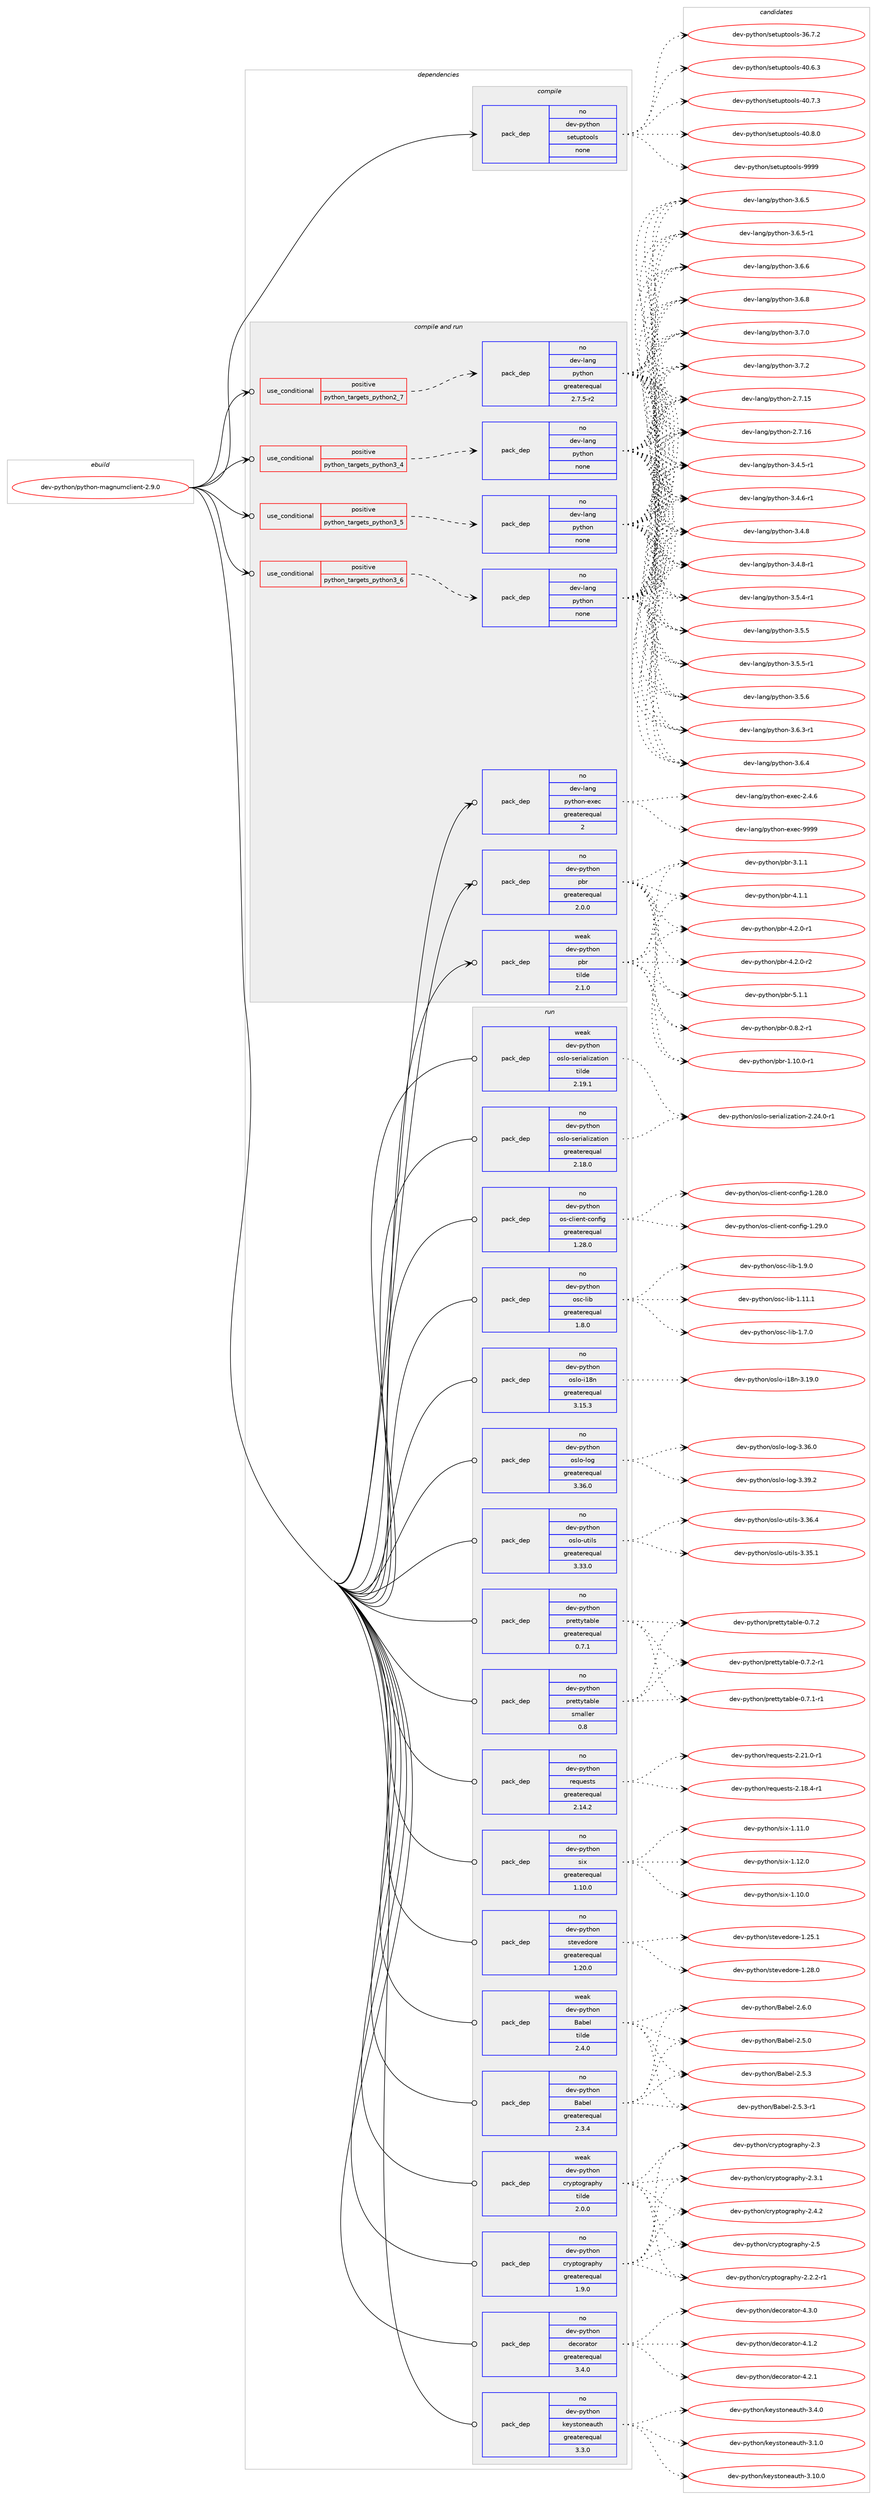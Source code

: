 digraph prolog {

# *************
# Graph options
# *************

newrank=true;
concentrate=true;
compound=true;
graph [rankdir=LR,fontname=Helvetica,fontsize=10,ranksep=1.5];#, ranksep=2.5, nodesep=0.2];
edge  [arrowhead=vee];
node  [fontname=Helvetica,fontsize=10];

# **********
# The ebuild
# **********

subgraph cluster_leftcol {
color=gray;
rank=same;
label=<<i>ebuild</i>>;
id [label="dev-python/python-magnumclient-2.9.0", color=red, width=4, href="../dev-python/python-magnumclient-2.9.0.svg"];
}

# ****************
# The dependencies
# ****************

subgraph cluster_midcol {
color=gray;
label=<<i>dependencies</i>>;
subgraph cluster_compile {
fillcolor="#eeeeee";
style=filled;
label=<<i>compile</i>>;
subgraph pack1029438 {
dependency1435613 [label=<<TABLE BORDER="0" CELLBORDER="1" CELLSPACING="0" CELLPADDING="4" WIDTH="220"><TR><TD ROWSPAN="6" CELLPADDING="30">pack_dep</TD></TR><TR><TD WIDTH="110">no</TD></TR><TR><TD>dev-python</TD></TR><TR><TD>setuptools</TD></TR><TR><TD>none</TD></TR><TR><TD></TD></TR></TABLE>>, shape=none, color=blue];
}
id:e -> dependency1435613:w [weight=20,style="solid",arrowhead="vee"];
}
subgraph cluster_compileandrun {
fillcolor="#eeeeee";
style=filled;
label=<<i>compile and run</i>>;
subgraph cond382821 {
dependency1435614 [label=<<TABLE BORDER="0" CELLBORDER="1" CELLSPACING="0" CELLPADDING="4"><TR><TD ROWSPAN="3" CELLPADDING="10">use_conditional</TD></TR><TR><TD>positive</TD></TR><TR><TD>python_targets_python2_7</TD></TR></TABLE>>, shape=none, color=red];
subgraph pack1029439 {
dependency1435615 [label=<<TABLE BORDER="0" CELLBORDER="1" CELLSPACING="0" CELLPADDING="4" WIDTH="220"><TR><TD ROWSPAN="6" CELLPADDING="30">pack_dep</TD></TR><TR><TD WIDTH="110">no</TD></TR><TR><TD>dev-lang</TD></TR><TR><TD>python</TD></TR><TR><TD>greaterequal</TD></TR><TR><TD>2.7.5-r2</TD></TR></TABLE>>, shape=none, color=blue];
}
dependency1435614:e -> dependency1435615:w [weight=20,style="dashed",arrowhead="vee"];
}
id:e -> dependency1435614:w [weight=20,style="solid",arrowhead="odotvee"];
subgraph cond382822 {
dependency1435616 [label=<<TABLE BORDER="0" CELLBORDER="1" CELLSPACING="0" CELLPADDING="4"><TR><TD ROWSPAN="3" CELLPADDING="10">use_conditional</TD></TR><TR><TD>positive</TD></TR><TR><TD>python_targets_python3_4</TD></TR></TABLE>>, shape=none, color=red];
subgraph pack1029440 {
dependency1435617 [label=<<TABLE BORDER="0" CELLBORDER="1" CELLSPACING="0" CELLPADDING="4" WIDTH="220"><TR><TD ROWSPAN="6" CELLPADDING="30">pack_dep</TD></TR><TR><TD WIDTH="110">no</TD></TR><TR><TD>dev-lang</TD></TR><TR><TD>python</TD></TR><TR><TD>none</TD></TR><TR><TD></TD></TR></TABLE>>, shape=none, color=blue];
}
dependency1435616:e -> dependency1435617:w [weight=20,style="dashed",arrowhead="vee"];
}
id:e -> dependency1435616:w [weight=20,style="solid",arrowhead="odotvee"];
subgraph cond382823 {
dependency1435618 [label=<<TABLE BORDER="0" CELLBORDER="1" CELLSPACING="0" CELLPADDING="4"><TR><TD ROWSPAN="3" CELLPADDING="10">use_conditional</TD></TR><TR><TD>positive</TD></TR><TR><TD>python_targets_python3_5</TD></TR></TABLE>>, shape=none, color=red];
subgraph pack1029441 {
dependency1435619 [label=<<TABLE BORDER="0" CELLBORDER="1" CELLSPACING="0" CELLPADDING="4" WIDTH="220"><TR><TD ROWSPAN="6" CELLPADDING="30">pack_dep</TD></TR><TR><TD WIDTH="110">no</TD></TR><TR><TD>dev-lang</TD></TR><TR><TD>python</TD></TR><TR><TD>none</TD></TR><TR><TD></TD></TR></TABLE>>, shape=none, color=blue];
}
dependency1435618:e -> dependency1435619:w [weight=20,style="dashed",arrowhead="vee"];
}
id:e -> dependency1435618:w [weight=20,style="solid",arrowhead="odotvee"];
subgraph cond382824 {
dependency1435620 [label=<<TABLE BORDER="0" CELLBORDER="1" CELLSPACING="0" CELLPADDING="4"><TR><TD ROWSPAN="3" CELLPADDING="10">use_conditional</TD></TR><TR><TD>positive</TD></TR><TR><TD>python_targets_python3_6</TD></TR></TABLE>>, shape=none, color=red];
subgraph pack1029442 {
dependency1435621 [label=<<TABLE BORDER="0" CELLBORDER="1" CELLSPACING="0" CELLPADDING="4" WIDTH="220"><TR><TD ROWSPAN="6" CELLPADDING="30">pack_dep</TD></TR><TR><TD WIDTH="110">no</TD></TR><TR><TD>dev-lang</TD></TR><TR><TD>python</TD></TR><TR><TD>none</TD></TR><TR><TD></TD></TR></TABLE>>, shape=none, color=blue];
}
dependency1435620:e -> dependency1435621:w [weight=20,style="dashed",arrowhead="vee"];
}
id:e -> dependency1435620:w [weight=20,style="solid",arrowhead="odotvee"];
subgraph pack1029443 {
dependency1435622 [label=<<TABLE BORDER="0" CELLBORDER="1" CELLSPACING="0" CELLPADDING="4" WIDTH="220"><TR><TD ROWSPAN="6" CELLPADDING="30">pack_dep</TD></TR><TR><TD WIDTH="110">no</TD></TR><TR><TD>dev-lang</TD></TR><TR><TD>python-exec</TD></TR><TR><TD>greaterequal</TD></TR><TR><TD>2</TD></TR></TABLE>>, shape=none, color=blue];
}
id:e -> dependency1435622:w [weight=20,style="solid",arrowhead="odotvee"];
subgraph pack1029444 {
dependency1435623 [label=<<TABLE BORDER="0" CELLBORDER="1" CELLSPACING="0" CELLPADDING="4" WIDTH="220"><TR><TD ROWSPAN="6" CELLPADDING="30">pack_dep</TD></TR><TR><TD WIDTH="110">no</TD></TR><TR><TD>dev-python</TD></TR><TR><TD>pbr</TD></TR><TR><TD>greaterequal</TD></TR><TR><TD>2.0.0</TD></TR></TABLE>>, shape=none, color=blue];
}
id:e -> dependency1435623:w [weight=20,style="solid",arrowhead="odotvee"];
subgraph pack1029445 {
dependency1435624 [label=<<TABLE BORDER="0" CELLBORDER="1" CELLSPACING="0" CELLPADDING="4" WIDTH="220"><TR><TD ROWSPAN="6" CELLPADDING="30">pack_dep</TD></TR><TR><TD WIDTH="110">weak</TD></TR><TR><TD>dev-python</TD></TR><TR><TD>pbr</TD></TR><TR><TD>tilde</TD></TR><TR><TD>2.1.0</TD></TR></TABLE>>, shape=none, color=blue];
}
id:e -> dependency1435624:w [weight=20,style="solid",arrowhead="odotvee"];
}
subgraph cluster_run {
fillcolor="#eeeeee";
style=filled;
label=<<i>run</i>>;
subgraph pack1029446 {
dependency1435625 [label=<<TABLE BORDER="0" CELLBORDER="1" CELLSPACING="0" CELLPADDING="4" WIDTH="220"><TR><TD ROWSPAN="6" CELLPADDING="30">pack_dep</TD></TR><TR><TD WIDTH="110">no</TD></TR><TR><TD>dev-python</TD></TR><TR><TD>Babel</TD></TR><TR><TD>greaterequal</TD></TR><TR><TD>2.3.4</TD></TR></TABLE>>, shape=none, color=blue];
}
id:e -> dependency1435625:w [weight=20,style="solid",arrowhead="odot"];
subgraph pack1029447 {
dependency1435626 [label=<<TABLE BORDER="0" CELLBORDER="1" CELLSPACING="0" CELLPADDING="4" WIDTH="220"><TR><TD ROWSPAN="6" CELLPADDING="30">pack_dep</TD></TR><TR><TD WIDTH="110">no</TD></TR><TR><TD>dev-python</TD></TR><TR><TD>cryptography</TD></TR><TR><TD>greaterequal</TD></TR><TR><TD>1.9.0</TD></TR></TABLE>>, shape=none, color=blue];
}
id:e -> dependency1435626:w [weight=20,style="solid",arrowhead="odot"];
subgraph pack1029448 {
dependency1435627 [label=<<TABLE BORDER="0" CELLBORDER="1" CELLSPACING="0" CELLPADDING="4" WIDTH="220"><TR><TD ROWSPAN="6" CELLPADDING="30">pack_dep</TD></TR><TR><TD WIDTH="110">no</TD></TR><TR><TD>dev-python</TD></TR><TR><TD>decorator</TD></TR><TR><TD>greaterequal</TD></TR><TR><TD>3.4.0</TD></TR></TABLE>>, shape=none, color=blue];
}
id:e -> dependency1435627:w [weight=20,style="solid",arrowhead="odot"];
subgraph pack1029449 {
dependency1435628 [label=<<TABLE BORDER="0" CELLBORDER="1" CELLSPACING="0" CELLPADDING="4" WIDTH="220"><TR><TD ROWSPAN="6" CELLPADDING="30">pack_dep</TD></TR><TR><TD WIDTH="110">no</TD></TR><TR><TD>dev-python</TD></TR><TR><TD>keystoneauth</TD></TR><TR><TD>greaterequal</TD></TR><TR><TD>3.3.0</TD></TR></TABLE>>, shape=none, color=blue];
}
id:e -> dependency1435628:w [weight=20,style="solid",arrowhead="odot"];
subgraph pack1029450 {
dependency1435629 [label=<<TABLE BORDER="0" CELLBORDER="1" CELLSPACING="0" CELLPADDING="4" WIDTH="220"><TR><TD ROWSPAN="6" CELLPADDING="30">pack_dep</TD></TR><TR><TD WIDTH="110">no</TD></TR><TR><TD>dev-python</TD></TR><TR><TD>os-client-config</TD></TR><TR><TD>greaterequal</TD></TR><TR><TD>1.28.0</TD></TR></TABLE>>, shape=none, color=blue];
}
id:e -> dependency1435629:w [weight=20,style="solid",arrowhead="odot"];
subgraph pack1029451 {
dependency1435630 [label=<<TABLE BORDER="0" CELLBORDER="1" CELLSPACING="0" CELLPADDING="4" WIDTH="220"><TR><TD ROWSPAN="6" CELLPADDING="30">pack_dep</TD></TR><TR><TD WIDTH="110">no</TD></TR><TR><TD>dev-python</TD></TR><TR><TD>osc-lib</TD></TR><TR><TD>greaterequal</TD></TR><TR><TD>1.8.0</TD></TR></TABLE>>, shape=none, color=blue];
}
id:e -> dependency1435630:w [weight=20,style="solid",arrowhead="odot"];
subgraph pack1029452 {
dependency1435631 [label=<<TABLE BORDER="0" CELLBORDER="1" CELLSPACING="0" CELLPADDING="4" WIDTH="220"><TR><TD ROWSPAN="6" CELLPADDING="30">pack_dep</TD></TR><TR><TD WIDTH="110">no</TD></TR><TR><TD>dev-python</TD></TR><TR><TD>oslo-i18n</TD></TR><TR><TD>greaterequal</TD></TR><TR><TD>3.15.3</TD></TR></TABLE>>, shape=none, color=blue];
}
id:e -> dependency1435631:w [weight=20,style="solid",arrowhead="odot"];
subgraph pack1029453 {
dependency1435632 [label=<<TABLE BORDER="0" CELLBORDER="1" CELLSPACING="0" CELLPADDING="4" WIDTH="220"><TR><TD ROWSPAN="6" CELLPADDING="30">pack_dep</TD></TR><TR><TD WIDTH="110">no</TD></TR><TR><TD>dev-python</TD></TR><TR><TD>oslo-log</TD></TR><TR><TD>greaterequal</TD></TR><TR><TD>3.36.0</TD></TR></TABLE>>, shape=none, color=blue];
}
id:e -> dependency1435632:w [weight=20,style="solid",arrowhead="odot"];
subgraph pack1029454 {
dependency1435633 [label=<<TABLE BORDER="0" CELLBORDER="1" CELLSPACING="0" CELLPADDING="4" WIDTH="220"><TR><TD ROWSPAN="6" CELLPADDING="30">pack_dep</TD></TR><TR><TD WIDTH="110">no</TD></TR><TR><TD>dev-python</TD></TR><TR><TD>oslo-serialization</TD></TR><TR><TD>greaterequal</TD></TR><TR><TD>2.18.0</TD></TR></TABLE>>, shape=none, color=blue];
}
id:e -> dependency1435633:w [weight=20,style="solid",arrowhead="odot"];
subgraph pack1029455 {
dependency1435634 [label=<<TABLE BORDER="0" CELLBORDER="1" CELLSPACING="0" CELLPADDING="4" WIDTH="220"><TR><TD ROWSPAN="6" CELLPADDING="30">pack_dep</TD></TR><TR><TD WIDTH="110">no</TD></TR><TR><TD>dev-python</TD></TR><TR><TD>oslo-utils</TD></TR><TR><TD>greaterequal</TD></TR><TR><TD>3.33.0</TD></TR></TABLE>>, shape=none, color=blue];
}
id:e -> dependency1435634:w [weight=20,style="solid",arrowhead="odot"];
subgraph pack1029456 {
dependency1435635 [label=<<TABLE BORDER="0" CELLBORDER="1" CELLSPACING="0" CELLPADDING="4" WIDTH="220"><TR><TD ROWSPAN="6" CELLPADDING="30">pack_dep</TD></TR><TR><TD WIDTH="110">no</TD></TR><TR><TD>dev-python</TD></TR><TR><TD>prettytable</TD></TR><TR><TD>greaterequal</TD></TR><TR><TD>0.7.1</TD></TR></TABLE>>, shape=none, color=blue];
}
id:e -> dependency1435635:w [weight=20,style="solid",arrowhead="odot"];
subgraph pack1029457 {
dependency1435636 [label=<<TABLE BORDER="0" CELLBORDER="1" CELLSPACING="0" CELLPADDING="4" WIDTH="220"><TR><TD ROWSPAN="6" CELLPADDING="30">pack_dep</TD></TR><TR><TD WIDTH="110">no</TD></TR><TR><TD>dev-python</TD></TR><TR><TD>prettytable</TD></TR><TR><TD>smaller</TD></TR><TR><TD>0.8</TD></TR></TABLE>>, shape=none, color=blue];
}
id:e -> dependency1435636:w [weight=20,style="solid",arrowhead="odot"];
subgraph pack1029458 {
dependency1435637 [label=<<TABLE BORDER="0" CELLBORDER="1" CELLSPACING="0" CELLPADDING="4" WIDTH="220"><TR><TD ROWSPAN="6" CELLPADDING="30">pack_dep</TD></TR><TR><TD WIDTH="110">no</TD></TR><TR><TD>dev-python</TD></TR><TR><TD>requests</TD></TR><TR><TD>greaterequal</TD></TR><TR><TD>2.14.2</TD></TR></TABLE>>, shape=none, color=blue];
}
id:e -> dependency1435637:w [weight=20,style="solid",arrowhead="odot"];
subgraph pack1029459 {
dependency1435638 [label=<<TABLE BORDER="0" CELLBORDER="1" CELLSPACING="0" CELLPADDING="4" WIDTH="220"><TR><TD ROWSPAN="6" CELLPADDING="30">pack_dep</TD></TR><TR><TD WIDTH="110">no</TD></TR><TR><TD>dev-python</TD></TR><TR><TD>six</TD></TR><TR><TD>greaterequal</TD></TR><TR><TD>1.10.0</TD></TR></TABLE>>, shape=none, color=blue];
}
id:e -> dependency1435638:w [weight=20,style="solid",arrowhead="odot"];
subgraph pack1029460 {
dependency1435639 [label=<<TABLE BORDER="0" CELLBORDER="1" CELLSPACING="0" CELLPADDING="4" WIDTH="220"><TR><TD ROWSPAN="6" CELLPADDING="30">pack_dep</TD></TR><TR><TD WIDTH="110">no</TD></TR><TR><TD>dev-python</TD></TR><TR><TD>stevedore</TD></TR><TR><TD>greaterequal</TD></TR><TR><TD>1.20.0</TD></TR></TABLE>>, shape=none, color=blue];
}
id:e -> dependency1435639:w [weight=20,style="solid",arrowhead="odot"];
subgraph pack1029461 {
dependency1435640 [label=<<TABLE BORDER="0" CELLBORDER="1" CELLSPACING="0" CELLPADDING="4" WIDTH="220"><TR><TD ROWSPAN="6" CELLPADDING="30">pack_dep</TD></TR><TR><TD WIDTH="110">weak</TD></TR><TR><TD>dev-python</TD></TR><TR><TD>Babel</TD></TR><TR><TD>tilde</TD></TR><TR><TD>2.4.0</TD></TR></TABLE>>, shape=none, color=blue];
}
id:e -> dependency1435640:w [weight=20,style="solid",arrowhead="odot"];
subgraph pack1029462 {
dependency1435641 [label=<<TABLE BORDER="0" CELLBORDER="1" CELLSPACING="0" CELLPADDING="4" WIDTH="220"><TR><TD ROWSPAN="6" CELLPADDING="30">pack_dep</TD></TR><TR><TD WIDTH="110">weak</TD></TR><TR><TD>dev-python</TD></TR><TR><TD>cryptography</TD></TR><TR><TD>tilde</TD></TR><TR><TD>2.0.0</TD></TR></TABLE>>, shape=none, color=blue];
}
id:e -> dependency1435641:w [weight=20,style="solid",arrowhead="odot"];
subgraph pack1029463 {
dependency1435642 [label=<<TABLE BORDER="0" CELLBORDER="1" CELLSPACING="0" CELLPADDING="4" WIDTH="220"><TR><TD ROWSPAN="6" CELLPADDING="30">pack_dep</TD></TR><TR><TD WIDTH="110">weak</TD></TR><TR><TD>dev-python</TD></TR><TR><TD>oslo-serialization</TD></TR><TR><TD>tilde</TD></TR><TR><TD>2.19.1</TD></TR></TABLE>>, shape=none, color=blue];
}
id:e -> dependency1435642:w [weight=20,style="solid",arrowhead="odot"];
}
}

# **************
# The candidates
# **************

subgraph cluster_choices {
rank=same;
color=gray;
label=<<i>candidates</i>>;

subgraph choice1029438 {
color=black;
nodesep=1;
choice100101118451121211161041111104711510111611711211611111110811545515446554650 [label="dev-python/setuptools-36.7.2", color=red, width=4,href="../dev-python/setuptools-36.7.2.svg"];
choice100101118451121211161041111104711510111611711211611111110811545524846544651 [label="dev-python/setuptools-40.6.3", color=red, width=4,href="../dev-python/setuptools-40.6.3.svg"];
choice100101118451121211161041111104711510111611711211611111110811545524846554651 [label="dev-python/setuptools-40.7.3", color=red, width=4,href="../dev-python/setuptools-40.7.3.svg"];
choice100101118451121211161041111104711510111611711211611111110811545524846564648 [label="dev-python/setuptools-40.8.0", color=red, width=4,href="../dev-python/setuptools-40.8.0.svg"];
choice10010111845112121116104111110471151011161171121161111111081154557575757 [label="dev-python/setuptools-9999", color=red, width=4,href="../dev-python/setuptools-9999.svg"];
dependency1435613:e -> choice100101118451121211161041111104711510111611711211611111110811545515446554650:w [style=dotted,weight="100"];
dependency1435613:e -> choice100101118451121211161041111104711510111611711211611111110811545524846544651:w [style=dotted,weight="100"];
dependency1435613:e -> choice100101118451121211161041111104711510111611711211611111110811545524846554651:w [style=dotted,weight="100"];
dependency1435613:e -> choice100101118451121211161041111104711510111611711211611111110811545524846564648:w [style=dotted,weight="100"];
dependency1435613:e -> choice10010111845112121116104111110471151011161171121161111111081154557575757:w [style=dotted,weight="100"];
}
subgraph choice1029439 {
color=black;
nodesep=1;
choice10010111845108971101034711212111610411111045504655464953 [label="dev-lang/python-2.7.15", color=red, width=4,href="../dev-lang/python-2.7.15.svg"];
choice10010111845108971101034711212111610411111045504655464954 [label="dev-lang/python-2.7.16", color=red, width=4,href="../dev-lang/python-2.7.16.svg"];
choice1001011184510897110103471121211161041111104551465246534511449 [label="dev-lang/python-3.4.5-r1", color=red, width=4,href="../dev-lang/python-3.4.5-r1.svg"];
choice1001011184510897110103471121211161041111104551465246544511449 [label="dev-lang/python-3.4.6-r1", color=red, width=4,href="../dev-lang/python-3.4.6-r1.svg"];
choice100101118451089711010347112121116104111110455146524656 [label="dev-lang/python-3.4.8", color=red, width=4,href="../dev-lang/python-3.4.8.svg"];
choice1001011184510897110103471121211161041111104551465246564511449 [label="dev-lang/python-3.4.8-r1", color=red, width=4,href="../dev-lang/python-3.4.8-r1.svg"];
choice1001011184510897110103471121211161041111104551465346524511449 [label="dev-lang/python-3.5.4-r1", color=red, width=4,href="../dev-lang/python-3.5.4-r1.svg"];
choice100101118451089711010347112121116104111110455146534653 [label="dev-lang/python-3.5.5", color=red, width=4,href="../dev-lang/python-3.5.5.svg"];
choice1001011184510897110103471121211161041111104551465346534511449 [label="dev-lang/python-3.5.5-r1", color=red, width=4,href="../dev-lang/python-3.5.5-r1.svg"];
choice100101118451089711010347112121116104111110455146534654 [label="dev-lang/python-3.5.6", color=red, width=4,href="../dev-lang/python-3.5.6.svg"];
choice1001011184510897110103471121211161041111104551465446514511449 [label="dev-lang/python-3.6.3-r1", color=red, width=4,href="../dev-lang/python-3.6.3-r1.svg"];
choice100101118451089711010347112121116104111110455146544652 [label="dev-lang/python-3.6.4", color=red, width=4,href="../dev-lang/python-3.6.4.svg"];
choice100101118451089711010347112121116104111110455146544653 [label="dev-lang/python-3.6.5", color=red, width=4,href="../dev-lang/python-3.6.5.svg"];
choice1001011184510897110103471121211161041111104551465446534511449 [label="dev-lang/python-3.6.5-r1", color=red, width=4,href="../dev-lang/python-3.6.5-r1.svg"];
choice100101118451089711010347112121116104111110455146544654 [label="dev-lang/python-3.6.6", color=red, width=4,href="../dev-lang/python-3.6.6.svg"];
choice100101118451089711010347112121116104111110455146544656 [label="dev-lang/python-3.6.8", color=red, width=4,href="../dev-lang/python-3.6.8.svg"];
choice100101118451089711010347112121116104111110455146554648 [label="dev-lang/python-3.7.0", color=red, width=4,href="../dev-lang/python-3.7.0.svg"];
choice100101118451089711010347112121116104111110455146554650 [label="dev-lang/python-3.7.2", color=red, width=4,href="../dev-lang/python-3.7.2.svg"];
dependency1435615:e -> choice10010111845108971101034711212111610411111045504655464953:w [style=dotted,weight="100"];
dependency1435615:e -> choice10010111845108971101034711212111610411111045504655464954:w [style=dotted,weight="100"];
dependency1435615:e -> choice1001011184510897110103471121211161041111104551465246534511449:w [style=dotted,weight="100"];
dependency1435615:e -> choice1001011184510897110103471121211161041111104551465246544511449:w [style=dotted,weight="100"];
dependency1435615:e -> choice100101118451089711010347112121116104111110455146524656:w [style=dotted,weight="100"];
dependency1435615:e -> choice1001011184510897110103471121211161041111104551465246564511449:w [style=dotted,weight="100"];
dependency1435615:e -> choice1001011184510897110103471121211161041111104551465346524511449:w [style=dotted,weight="100"];
dependency1435615:e -> choice100101118451089711010347112121116104111110455146534653:w [style=dotted,weight="100"];
dependency1435615:e -> choice1001011184510897110103471121211161041111104551465346534511449:w [style=dotted,weight="100"];
dependency1435615:e -> choice100101118451089711010347112121116104111110455146534654:w [style=dotted,weight="100"];
dependency1435615:e -> choice1001011184510897110103471121211161041111104551465446514511449:w [style=dotted,weight="100"];
dependency1435615:e -> choice100101118451089711010347112121116104111110455146544652:w [style=dotted,weight="100"];
dependency1435615:e -> choice100101118451089711010347112121116104111110455146544653:w [style=dotted,weight="100"];
dependency1435615:e -> choice1001011184510897110103471121211161041111104551465446534511449:w [style=dotted,weight="100"];
dependency1435615:e -> choice100101118451089711010347112121116104111110455146544654:w [style=dotted,weight="100"];
dependency1435615:e -> choice100101118451089711010347112121116104111110455146544656:w [style=dotted,weight="100"];
dependency1435615:e -> choice100101118451089711010347112121116104111110455146554648:w [style=dotted,weight="100"];
dependency1435615:e -> choice100101118451089711010347112121116104111110455146554650:w [style=dotted,weight="100"];
}
subgraph choice1029440 {
color=black;
nodesep=1;
choice10010111845108971101034711212111610411111045504655464953 [label="dev-lang/python-2.7.15", color=red, width=4,href="../dev-lang/python-2.7.15.svg"];
choice10010111845108971101034711212111610411111045504655464954 [label="dev-lang/python-2.7.16", color=red, width=4,href="../dev-lang/python-2.7.16.svg"];
choice1001011184510897110103471121211161041111104551465246534511449 [label="dev-lang/python-3.4.5-r1", color=red, width=4,href="../dev-lang/python-3.4.5-r1.svg"];
choice1001011184510897110103471121211161041111104551465246544511449 [label="dev-lang/python-3.4.6-r1", color=red, width=4,href="../dev-lang/python-3.4.6-r1.svg"];
choice100101118451089711010347112121116104111110455146524656 [label="dev-lang/python-3.4.8", color=red, width=4,href="../dev-lang/python-3.4.8.svg"];
choice1001011184510897110103471121211161041111104551465246564511449 [label="dev-lang/python-3.4.8-r1", color=red, width=4,href="../dev-lang/python-3.4.8-r1.svg"];
choice1001011184510897110103471121211161041111104551465346524511449 [label="dev-lang/python-3.5.4-r1", color=red, width=4,href="../dev-lang/python-3.5.4-r1.svg"];
choice100101118451089711010347112121116104111110455146534653 [label="dev-lang/python-3.5.5", color=red, width=4,href="../dev-lang/python-3.5.5.svg"];
choice1001011184510897110103471121211161041111104551465346534511449 [label="dev-lang/python-3.5.5-r1", color=red, width=4,href="../dev-lang/python-3.5.5-r1.svg"];
choice100101118451089711010347112121116104111110455146534654 [label="dev-lang/python-3.5.6", color=red, width=4,href="../dev-lang/python-3.5.6.svg"];
choice1001011184510897110103471121211161041111104551465446514511449 [label="dev-lang/python-3.6.3-r1", color=red, width=4,href="../dev-lang/python-3.6.3-r1.svg"];
choice100101118451089711010347112121116104111110455146544652 [label="dev-lang/python-3.6.4", color=red, width=4,href="../dev-lang/python-3.6.4.svg"];
choice100101118451089711010347112121116104111110455146544653 [label="dev-lang/python-3.6.5", color=red, width=4,href="../dev-lang/python-3.6.5.svg"];
choice1001011184510897110103471121211161041111104551465446534511449 [label="dev-lang/python-3.6.5-r1", color=red, width=4,href="../dev-lang/python-3.6.5-r1.svg"];
choice100101118451089711010347112121116104111110455146544654 [label="dev-lang/python-3.6.6", color=red, width=4,href="../dev-lang/python-3.6.6.svg"];
choice100101118451089711010347112121116104111110455146544656 [label="dev-lang/python-3.6.8", color=red, width=4,href="../dev-lang/python-3.6.8.svg"];
choice100101118451089711010347112121116104111110455146554648 [label="dev-lang/python-3.7.0", color=red, width=4,href="../dev-lang/python-3.7.0.svg"];
choice100101118451089711010347112121116104111110455146554650 [label="dev-lang/python-3.7.2", color=red, width=4,href="../dev-lang/python-3.7.2.svg"];
dependency1435617:e -> choice10010111845108971101034711212111610411111045504655464953:w [style=dotted,weight="100"];
dependency1435617:e -> choice10010111845108971101034711212111610411111045504655464954:w [style=dotted,weight="100"];
dependency1435617:e -> choice1001011184510897110103471121211161041111104551465246534511449:w [style=dotted,weight="100"];
dependency1435617:e -> choice1001011184510897110103471121211161041111104551465246544511449:w [style=dotted,weight="100"];
dependency1435617:e -> choice100101118451089711010347112121116104111110455146524656:w [style=dotted,weight="100"];
dependency1435617:e -> choice1001011184510897110103471121211161041111104551465246564511449:w [style=dotted,weight="100"];
dependency1435617:e -> choice1001011184510897110103471121211161041111104551465346524511449:w [style=dotted,weight="100"];
dependency1435617:e -> choice100101118451089711010347112121116104111110455146534653:w [style=dotted,weight="100"];
dependency1435617:e -> choice1001011184510897110103471121211161041111104551465346534511449:w [style=dotted,weight="100"];
dependency1435617:e -> choice100101118451089711010347112121116104111110455146534654:w [style=dotted,weight="100"];
dependency1435617:e -> choice1001011184510897110103471121211161041111104551465446514511449:w [style=dotted,weight="100"];
dependency1435617:e -> choice100101118451089711010347112121116104111110455146544652:w [style=dotted,weight="100"];
dependency1435617:e -> choice100101118451089711010347112121116104111110455146544653:w [style=dotted,weight="100"];
dependency1435617:e -> choice1001011184510897110103471121211161041111104551465446534511449:w [style=dotted,weight="100"];
dependency1435617:e -> choice100101118451089711010347112121116104111110455146544654:w [style=dotted,weight="100"];
dependency1435617:e -> choice100101118451089711010347112121116104111110455146544656:w [style=dotted,weight="100"];
dependency1435617:e -> choice100101118451089711010347112121116104111110455146554648:w [style=dotted,weight="100"];
dependency1435617:e -> choice100101118451089711010347112121116104111110455146554650:w [style=dotted,weight="100"];
}
subgraph choice1029441 {
color=black;
nodesep=1;
choice10010111845108971101034711212111610411111045504655464953 [label="dev-lang/python-2.7.15", color=red, width=4,href="../dev-lang/python-2.7.15.svg"];
choice10010111845108971101034711212111610411111045504655464954 [label="dev-lang/python-2.7.16", color=red, width=4,href="../dev-lang/python-2.7.16.svg"];
choice1001011184510897110103471121211161041111104551465246534511449 [label="dev-lang/python-3.4.5-r1", color=red, width=4,href="../dev-lang/python-3.4.5-r1.svg"];
choice1001011184510897110103471121211161041111104551465246544511449 [label="dev-lang/python-3.4.6-r1", color=red, width=4,href="../dev-lang/python-3.4.6-r1.svg"];
choice100101118451089711010347112121116104111110455146524656 [label="dev-lang/python-3.4.8", color=red, width=4,href="../dev-lang/python-3.4.8.svg"];
choice1001011184510897110103471121211161041111104551465246564511449 [label="dev-lang/python-3.4.8-r1", color=red, width=4,href="../dev-lang/python-3.4.8-r1.svg"];
choice1001011184510897110103471121211161041111104551465346524511449 [label="dev-lang/python-3.5.4-r1", color=red, width=4,href="../dev-lang/python-3.5.4-r1.svg"];
choice100101118451089711010347112121116104111110455146534653 [label="dev-lang/python-3.5.5", color=red, width=4,href="../dev-lang/python-3.5.5.svg"];
choice1001011184510897110103471121211161041111104551465346534511449 [label="dev-lang/python-3.5.5-r1", color=red, width=4,href="../dev-lang/python-3.5.5-r1.svg"];
choice100101118451089711010347112121116104111110455146534654 [label="dev-lang/python-3.5.6", color=red, width=4,href="../dev-lang/python-3.5.6.svg"];
choice1001011184510897110103471121211161041111104551465446514511449 [label="dev-lang/python-3.6.3-r1", color=red, width=4,href="../dev-lang/python-3.6.3-r1.svg"];
choice100101118451089711010347112121116104111110455146544652 [label="dev-lang/python-3.6.4", color=red, width=4,href="../dev-lang/python-3.6.4.svg"];
choice100101118451089711010347112121116104111110455146544653 [label="dev-lang/python-3.6.5", color=red, width=4,href="../dev-lang/python-3.6.5.svg"];
choice1001011184510897110103471121211161041111104551465446534511449 [label="dev-lang/python-3.6.5-r1", color=red, width=4,href="../dev-lang/python-3.6.5-r1.svg"];
choice100101118451089711010347112121116104111110455146544654 [label="dev-lang/python-3.6.6", color=red, width=4,href="../dev-lang/python-3.6.6.svg"];
choice100101118451089711010347112121116104111110455146544656 [label="dev-lang/python-3.6.8", color=red, width=4,href="../dev-lang/python-3.6.8.svg"];
choice100101118451089711010347112121116104111110455146554648 [label="dev-lang/python-3.7.0", color=red, width=4,href="../dev-lang/python-3.7.0.svg"];
choice100101118451089711010347112121116104111110455146554650 [label="dev-lang/python-3.7.2", color=red, width=4,href="../dev-lang/python-3.7.2.svg"];
dependency1435619:e -> choice10010111845108971101034711212111610411111045504655464953:w [style=dotted,weight="100"];
dependency1435619:e -> choice10010111845108971101034711212111610411111045504655464954:w [style=dotted,weight="100"];
dependency1435619:e -> choice1001011184510897110103471121211161041111104551465246534511449:w [style=dotted,weight="100"];
dependency1435619:e -> choice1001011184510897110103471121211161041111104551465246544511449:w [style=dotted,weight="100"];
dependency1435619:e -> choice100101118451089711010347112121116104111110455146524656:w [style=dotted,weight="100"];
dependency1435619:e -> choice1001011184510897110103471121211161041111104551465246564511449:w [style=dotted,weight="100"];
dependency1435619:e -> choice1001011184510897110103471121211161041111104551465346524511449:w [style=dotted,weight="100"];
dependency1435619:e -> choice100101118451089711010347112121116104111110455146534653:w [style=dotted,weight="100"];
dependency1435619:e -> choice1001011184510897110103471121211161041111104551465346534511449:w [style=dotted,weight="100"];
dependency1435619:e -> choice100101118451089711010347112121116104111110455146534654:w [style=dotted,weight="100"];
dependency1435619:e -> choice1001011184510897110103471121211161041111104551465446514511449:w [style=dotted,weight="100"];
dependency1435619:e -> choice100101118451089711010347112121116104111110455146544652:w [style=dotted,weight="100"];
dependency1435619:e -> choice100101118451089711010347112121116104111110455146544653:w [style=dotted,weight="100"];
dependency1435619:e -> choice1001011184510897110103471121211161041111104551465446534511449:w [style=dotted,weight="100"];
dependency1435619:e -> choice100101118451089711010347112121116104111110455146544654:w [style=dotted,weight="100"];
dependency1435619:e -> choice100101118451089711010347112121116104111110455146544656:w [style=dotted,weight="100"];
dependency1435619:e -> choice100101118451089711010347112121116104111110455146554648:w [style=dotted,weight="100"];
dependency1435619:e -> choice100101118451089711010347112121116104111110455146554650:w [style=dotted,weight="100"];
}
subgraph choice1029442 {
color=black;
nodesep=1;
choice10010111845108971101034711212111610411111045504655464953 [label="dev-lang/python-2.7.15", color=red, width=4,href="../dev-lang/python-2.7.15.svg"];
choice10010111845108971101034711212111610411111045504655464954 [label="dev-lang/python-2.7.16", color=red, width=4,href="../dev-lang/python-2.7.16.svg"];
choice1001011184510897110103471121211161041111104551465246534511449 [label="dev-lang/python-3.4.5-r1", color=red, width=4,href="../dev-lang/python-3.4.5-r1.svg"];
choice1001011184510897110103471121211161041111104551465246544511449 [label="dev-lang/python-3.4.6-r1", color=red, width=4,href="../dev-lang/python-3.4.6-r1.svg"];
choice100101118451089711010347112121116104111110455146524656 [label="dev-lang/python-3.4.8", color=red, width=4,href="../dev-lang/python-3.4.8.svg"];
choice1001011184510897110103471121211161041111104551465246564511449 [label="dev-lang/python-3.4.8-r1", color=red, width=4,href="../dev-lang/python-3.4.8-r1.svg"];
choice1001011184510897110103471121211161041111104551465346524511449 [label="dev-lang/python-3.5.4-r1", color=red, width=4,href="../dev-lang/python-3.5.4-r1.svg"];
choice100101118451089711010347112121116104111110455146534653 [label="dev-lang/python-3.5.5", color=red, width=4,href="../dev-lang/python-3.5.5.svg"];
choice1001011184510897110103471121211161041111104551465346534511449 [label="dev-lang/python-3.5.5-r1", color=red, width=4,href="../dev-lang/python-3.5.5-r1.svg"];
choice100101118451089711010347112121116104111110455146534654 [label="dev-lang/python-3.5.6", color=red, width=4,href="../dev-lang/python-3.5.6.svg"];
choice1001011184510897110103471121211161041111104551465446514511449 [label="dev-lang/python-3.6.3-r1", color=red, width=4,href="../dev-lang/python-3.6.3-r1.svg"];
choice100101118451089711010347112121116104111110455146544652 [label="dev-lang/python-3.6.4", color=red, width=4,href="../dev-lang/python-3.6.4.svg"];
choice100101118451089711010347112121116104111110455146544653 [label="dev-lang/python-3.6.5", color=red, width=4,href="../dev-lang/python-3.6.5.svg"];
choice1001011184510897110103471121211161041111104551465446534511449 [label="dev-lang/python-3.6.5-r1", color=red, width=4,href="../dev-lang/python-3.6.5-r1.svg"];
choice100101118451089711010347112121116104111110455146544654 [label="dev-lang/python-3.6.6", color=red, width=4,href="../dev-lang/python-3.6.6.svg"];
choice100101118451089711010347112121116104111110455146544656 [label="dev-lang/python-3.6.8", color=red, width=4,href="../dev-lang/python-3.6.8.svg"];
choice100101118451089711010347112121116104111110455146554648 [label="dev-lang/python-3.7.0", color=red, width=4,href="../dev-lang/python-3.7.0.svg"];
choice100101118451089711010347112121116104111110455146554650 [label="dev-lang/python-3.7.2", color=red, width=4,href="../dev-lang/python-3.7.2.svg"];
dependency1435621:e -> choice10010111845108971101034711212111610411111045504655464953:w [style=dotted,weight="100"];
dependency1435621:e -> choice10010111845108971101034711212111610411111045504655464954:w [style=dotted,weight="100"];
dependency1435621:e -> choice1001011184510897110103471121211161041111104551465246534511449:w [style=dotted,weight="100"];
dependency1435621:e -> choice1001011184510897110103471121211161041111104551465246544511449:w [style=dotted,weight="100"];
dependency1435621:e -> choice100101118451089711010347112121116104111110455146524656:w [style=dotted,weight="100"];
dependency1435621:e -> choice1001011184510897110103471121211161041111104551465246564511449:w [style=dotted,weight="100"];
dependency1435621:e -> choice1001011184510897110103471121211161041111104551465346524511449:w [style=dotted,weight="100"];
dependency1435621:e -> choice100101118451089711010347112121116104111110455146534653:w [style=dotted,weight="100"];
dependency1435621:e -> choice1001011184510897110103471121211161041111104551465346534511449:w [style=dotted,weight="100"];
dependency1435621:e -> choice100101118451089711010347112121116104111110455146534654:w [style=dotted,weight="100"];
dependency1435621:e -> choice1001011184510897110103471121211161041111104551465446514511449:w [style=dotted,weight="100"];
dependency1435621:e -> choice100101118451089711010347112121116104111110455146544652:w [style=dotted,weight="100"];
dependency1435621:e -> choice100101118451089711010347112121116104111110455146544653:w [style=dotted,weight="100"];
dependency1435621:e -> choice1001011184510897110103471121211161041111104551465446534511449:w [style=dotted,weight="100"];
dependency1435621:e -> choice100101118451089711010347112121116104111110455146544654:w [style=dotted,weight="100"];
dependency1435621:e -> choice100101118451089711010347112121116104111110455146544656:w [style=dotted,weight="100"];
dependency1435621:e -> choice100101118451089711010347112121116104111110455146554648:w [style=dotted,weight="100"];
dependency1435621:e -> choice100101118451089711010347112121116104111110455146554650:w [style=dotted,weight="100"];
}
subgraph choice1029443 {
color=black;
nodesep=1;
choice1001011184510897110103471121211161041111104510112010199455046524654 [label="dev-lang/python-exec-2.4.6", color=red, width=4,href="../dev-lang/python-exec-2.4.6.svg"];
choice10010111845108971101034711212111610411111045101120101994557575757 [label="dev-lang/python-exec-9999", color=red, width=4,href="../dev-lang/python-exec-9999.svg"];
dependency1435622:e -> choice1001011184510897110103471121211161041111104510112010199455046524654:w [style=dotted,weight="100"];
dependency1435622:e -> choice10010111845108971101034711212111610411111045101120101994557575757:w [style=dotted,weight="100"];
}
subgraph choice1029444 {
color=black;
nodesep=1;
choice1001011184511212111610411111047112981144548465646504511449 [label="dev-python/pbr-0.8.2-r1", color=red, width=4,href="../dev-python/pbr-0.8.2-r1.svg"];
choice100101118451121211161041111104711298114454946494846484511449 [label="dev-python/pbr-1.10.0-r1", color=red, width=4,href="../dev-python/pbr-1.10.0-r1.svg"];
choice100101118451121211161041111104711298114455146494649 [label="dev-python/pbr-3.1.1", color=red, width=4,href="../dev-python/pbr-3.1.1.svg"];
choice100101118451121211161041111104711298114455246494649 [label="dev-python/pbr-4.1.1", color=red, width=4,href="../dev-python/pbr-4.1.1.svg"];
choice1001011184511212111610411111047112981144552465046484511449 [label="dev-python/pbr-4.2.0-r1", color=red, width=4,href="../dev-python/pbr-4.2.0-r1.svg"];
choice1001011184511212111610411111047112981144552465046484511450 [label="dev-python/pbr-4.2.0-r2", color=red, width=4,href="../dev-python/pbr-4.2.0-r2.svg"];
choice100101118451121211161041111104711298114455346494649 [label="dev-python/pbr-5.1.1", color=red, width=4,href="../dev-python/pbr-5.1.1.svg"];
dependency1435623:e -> choice1001011184511212111610411111047112981144548465646504511449:w [style=dotted,weight="100"];
dependency1435623:e -> choice100101118451121211161041111104711298114454946494846484511449:w [style=dotted,weight="100"];
dependency1435623:e -> choice100101118451121211161041111104711298114455146494649:w [style=dotted,weight="100"];
dependency1435623:e -> choice100101118451121211161041111104711298114455246494649:w [style=dotted,weight="100"];
dependency1435623:e -> choice1001011184511212111610411111047112981144552465046484511449:w [style=dotted,weight="100"];
dependency1435623:e -> choice1001011184511212111610411111047112981144552465046484511450:w [style=dotted,weight="100"];
dependency1435623:e -> choice100101118451121211161041111104711298114455346494649:w [style=dotted,weight="100"];
}
subgraph choice1029445 {
color=black;
nodesep=1;
choice1001011184511212111610411111047112981144548465646504511449 [label="dev-python/pbr-0.8.2-r1", color=red, width=4,href="../dev-python/pbr-0.8.2-r1.svg"];
choice100101118451121211161041111104711298114454946494846484511449 [label="dev-python/pbr-1.10.0-r1", color=red, width=4,href="../dev-python/pbr-1.10.0-r1.svg"];
choice100101118451121211161041111104711298114455146494649 [label="dev-python/pbr-3.1.1", color=red, width=4,href="../dev-python/pbr-3.1.1.svg"];
choice100101118451121211161041111104711298114455246494649 [label="dev-python/pbr-4.1.1", color=red, width=4,href="../dev-python/pbr-4.1.1.svg"];
choice1001011184511212111610411111047112981144552465046484511449 [label="dev-python/pbr-4.2.0-r1", color=red, width=4,href="../dev-python/pbr-4.2.0-r1.svg"];
choice1001011184511212111610411111047112981144552465046484511450 [label="dev-python/pbr-4.2.0-r2", color=red, width=4,href="../dev-python/pbr-4.2.0-r2.svg"];
choice100101118451121211161041111104711298114455346494649 [label="dev-python/pbr-5.1.1", color=red, width=4,href="../dev-python/pbr-5.1.1.svg"];
dependency1435624:e -> choice1001011184511212111610411111047112981144548465646504511449:w [style=dotted,weight="100"];
dependency1435624:e -> choice100101118451121211161041111104711298114454946494846484511449:w [style=dotted,weight="100"];
dependency1435624:e -> choice100101118451121211161041111104711298114455146494649:w [style=dotted,weight="100"];
dependency1435624:e -> choice100101118451121211161041111104711298114455246494649:w [style=dotted,weight="100"];
dependency1435624:e -> choice1001011184511212111610411111047112981144552465046484511449:w [style=dotted,weight="100"];
dependency1435624:e -> choice1001011184511212111610411111047112981144552465046484511450:w [style=dotted,weight="100"];
dependency1435624:e -> choice100101118451121211161041111104711298114455346494649:w [style=dotted,weight="100"];
}
subgraph choice1029446 {
color=black;
nodesep=1;
choice1001011184511212111610411111047669798101108455046534648 [label="dev-python/Babel-2.5.0", color=red, width=4,href="../dev-python/Babel-2.5.0.svg"];
choice1001011184511212111610411111047669798101108455046534651 [label="dev-python/Babel-2.5.3", color=red, width=4,href="../dev-python/Babel-2.5.3.svg"];
choice10010111845112121116104111110476697981011084550465346514511449 [label="dev-python/Babel-2.5.3-r1", color=red, width=4,href="../dev-python/Babel-2.5.3-r1.svg"];
choice1001011184511212111610411111047669798101108455046544648 [label="dev-python/Babel-2.6.0", color=red, width=4,href="../dev-python/Babel-2.6.0.svg"];
dependency1435625:e -> choice1001011184511212111610411111047669798101108455046534648:w [style=dotted,weight="100"];
dependency1435625:e -> choice1001011184511212111610411111047669798101108455046534651:w [style=dotted,weight="100"];
dependency1435625:e -> choice10010111845112121116104111110476697981011084550465346514511449:w [style=dotted,weight="100"];
dependency1435625:e -> choice1001011184511212111610411111047669798101108455046544648:w [style=dotted,weight="100"];
}
subgraph choice1029447 {
color=black;
nodesep=1;
choice100101118451121211161041111104799114121112116111103114971121041214550465046504511449 [label="dev-python/cryptography-2.2.2-r1", color=red, width=4,href="../dev-python/cryptography-2.2.2-r1.svg"];
choice1001011184511212111610411111047991141211121161111031149711210412145504651 [label="dev-python/cryptography-2.3", color=red, width=4,href="../dev-python/cryptography-2.3.svg"];
choice10010111845112121116104111110479911412111211611110311497112104121455046514649 [label="dev-python/cryptography-2.3.1", color=red, width=4,href="../dev-python/cryptography-2.3.1.svg"];
choice10010111845112121116104111110479911412111211611110311497112104121455046524650 [label="dev-python/cryptography-2.4.2", color=red, width=4,href="../dev-python/cryptography-2.4.2.svg"];
choice1001011184511212111610411111047991141211121161111031149711210412145504653 [label="dev-python/cryptography-2.5", color=red, width=4,href="../dev-python/cryptography-2.5.svg"];
dependency1435626:e -> choice100101118451121211161041111104799114121112116111103114971121041214550465046504511449:w [style=dotted,weight="100"];
dependency1435626:e -> choice1001011184511212111610411111047991141211121161111031149711210412145504651:w [style=dotted,weight="100"];
dependency1435626:e -> choice10010111845112121116104111110479911412111211611110311497112104121455046514649:w [style=dotted,weight="100"];
dependency1435626:e -> choice10010111845112121116104111110479911412111211611110311497112104121455046524650:w [style=dotted,weight="100"];
dependency1435626:e -> choice1001011184511212111610411111047991141211121161111031149711210412145504653:w [style=dotted,weight="100"];
}
subgraph choice1029448 {
color=black;
nodesep=1;
choice10010111845112121116104111110471001019911111497116111114455246494650 [label="dev-python/decorator-4.1.2", color=red, width=4,href="../dev-python/decorator-4.1.2.svg"];
choice10010111845112121116104111110471001019911111497116111114455246504649 [label="dev-python/decorator-4.2.1", color=red, width=4,href="../dev-python/decorator-4.2.1.svg"];
choice10010111845112121116104111110471001019911111497116111114455246514648 [label="dev-python/decorator-4.3.0", color=red, width=4,href="../dev-python/decorator-4.3.0.svg"];
dependency1435627:e -> choice10010111845112121116104111110471001019911111497116111114455246494650:w [style=dotted,weight="100"];
dependency1435627:e -> choice10010111845112121116104111110471001019911111497116111114455246504649:w [style=dotted,weight="100"];
dependency1435627:e -> choice10010111845112121116104111110471001019911111497116111114455246514648:w [style=dotted,weight="100"];
}
subgraph choice1029449 {
color=black;
nodesep=1;
choice100101118451121211161041111104710710112111511611111010197117116104455146494648 [label="dev-python/keystoneauth-3.1.0", color=red, width=4,href="../dev-python/keystoneauth-3.1.0.svg"];
choice10010111845112121116104111110471071011211151161111101019711711610445514649484648 [label="dev-python/keystoneauth-3.10.0", color=red, width=4,href="../dev-python/keystoneauth-3.10.0.svg"];
choice100101118451121211161041111104710710112111511611111010197117116104455146524648 [label="dev-python/keystoneauth-3.4.0", color=red, width=4,href="../dev-python/keystoneauth-3.4.0.svg"];
dependency1435628:e -> choice100101118451121211161041111104710710112111511611111010197117116104455146494648:w [style=dotted,weight="100"];
dependency1435628:e -> choice10010111845112121116104111110471071011211151161111101019711711610445514649484648:w [style=dotted,weight="100"];
dependency1435628:e -> choice100101118451121211161041111104710710112111511611111010197117116104455146524648:w [style=dotted,weight="100"];
}
subgraph choice1029450 {
color=black;
nodesep=1;
choice10010111845112121116104111110471111154599108105101110116459911111010210510345494650564648 [label="dev-python/os-client-config-1.28.0", color=red, width=4,href="../dev-python/os-client-config-1.28.0.svg"];
choice10010111845112121116104111110471111154599108105101110116459911111010210510345494650574648 [label="dev-python/os-client-config-1.29.0", color=red, width=4,href="../dev-python/os-client-config-1.29.0.svg"];
dependency1435629:e -> choice10010111845112121116104111110471111154599108105101110116459911111010210510345494650564648:w [style=dotted,weight="100"];
dependency1435629:e -> choice10010111845112121116104111110471111154599108105101110116459911111010210510345494650574648:w [style=dotted,weight="100"];
}
subgraph choice1029451 {
color=black;
nodesep=1;
choice100101118451121211161041111104711111599451081059845494649494649 [label="dev-python/osc-lib-1.11.1", color=red, width=4,href="../dev-python/osc-lib-1.11.1.svg"];
choice1001011184511212111610411111047111115994510810598454946554648 [label="dev-python/osc-lib-1.7.0", color=red, width=4,href="../dev-python/osc-lib-1.7.0.svg"];
choice1001011184511212111610411111047111115994510810598454946574648 [label="dev-python/osc-lib-1.9.0", color=red, width=4,href="../dev-python/osc-lib-1.9.0.svg"];
dependency1435630:e -> choice100101118451121211161041111104711111599451081059845494649494649:w [style=dotted,weight="100"];
dependency1435630:e -> choice1001011184511212111610411111047111115994510810598454946554648:w [style=dotted,weight="100"];
dependency1435630:e -> choice1001011184511212111610411111047111115994510810598454946574648:w [style=dotted,weight="100"];
}
subgraph choice1029452 {
color=black;
nodesep=1;
choice100101118451121211161041111104711111510811145105495611045514649574648 [label="dev-python/oslo-i18n-3.19.0", color=red, width=4,href="../dev-python/oslo-i18n-3.19.0.svg"];
dependency1435631:e -> choice100101118451121211161041111104711111510811145105495611045514649574648:w [style=dotted,weight="100"];
}
subgraph choice1029453 {
color=black;
nodesep=1;
choice10010111845112121116104111110471111151081114510811110345514651544648 [label="dev-python/oslo-log-3.36.0", color=red, width=4,href="../dev-python/oslo-log-3.36.0.svg"];
choice10010111845112121116104111110471111151081114510811110345514651574650 [label="dev-python/oslo-log-3.39.2", color=red, width=4,href="../dev-python/oslo-log-3.39.2.svg"];
dependency1435632:e -> choice10010111845112121116104111110471111151081114510811110345514651544648:w [style=dotted,weight="100"];
dependency1435632:e -> choice10010111845112121116104111110471111151081114510811110345514651574650:w [style=dotted,weight="100"];
}
subgraph choice1029454 {
color=black;
nodesep=1;
choice1001011184511212111610411111047111115108111451151011141059710810512297116105111110455046505246484511449 [label="dev-python/oslo-serialization-2.24.0-r1", color=red, width=4,href="../dev-python/oslo-serialization-2.24.0-r1.svg"];
dependency1435633:e -> choice1001011184511212111610411111047111115108111451151011141059710810512297116105111110455046505246484511449:w [style=dotted,weight="100"];
}
subgraph choice1029455 {
color=black;
nodesep=1;
choice10010111845112121116104111110471111151081114511711610510811545514651534649 [label="dev-python/oslo-utils-3.35.1", color=red, width=4,href="../dev-python/oslo-utils-3.35.1.svg"];
choice10010111845112121116104111110471111151081114511711610510811545514651544652 [label="dev-python/oslo-utils-3.36.4", color=red, width=4,href="../dev-python/oslo-utils-3.36.4.svg"];
dependency1435634:e -> choice10010111845112121116104111110471111151081114511711610510811545514651534649:w [style=dotted,weight="100"];
dependency1435634:e -> choice10010111845112121116104111110471111151081114511711610510811545514651544652:w [style=dotted,weight="100"];
}
subgraph choice1029456 {
color=black;
nodesep=1;
choice100101118451121211161041111104711211410111611612111697981081014548465546494511449 [label="dev-python/prettytable-0.7.1-r1", color=red, width=4,href="../dev-python/prettytable-0.7.1-r1.svg"];
choice10010111845112121116104111110471121141011161161211169798108101454846554650 [label="dev-python/prettytable-0.7.2", color=red, width=4,href="../dev-python/prettytable-0.7.2.svg"];
choice100101118451121211161041111104711211410111611612111697981081014548465546504511449 [label="dev-python/prettytable-0.7.2-r1", color=red, width=4,href="../dev-python/prettytable-0.7.2-r1.svg"];
dependency1435635:e -> choice100101118451121211161041111104711211410111611612111697981081014548465546494511449:w [style=dotted,weight="100"];
dependency1435635:e -> choice10010111845112121116104111110471121141011161161211169798108101454846554650:w [style=dotted,weight="100"];
dependency1435635:e -> choice100101118451121211161041111104711211410111611612111697981081014548465546504511449:w [style=dotted,weight="100"];
}
subgraph choice1029457 {
color=black;
nodesep=1;
choice100101118451121211161041111104711211410111611612111697981081014548465546494511449 [label="dev-python/prettytable-0.7.1-r1", color=red, width=4,href="../dev-python/prettytable-0.7.1-r1.svg"];
choice10010111845112121116104111110471121141011161161211169798108101454846554650 [label="dev-python/prettytable-0.7.2", color=red, width=4,href="../dev-python/prettytable-0.7.2.svg"];
choice100101118451121211161041111104711211410111611612111697981081014548465546504511449 [label="dev-python/prettytable-0.7.2-r1", color=red, width=4,href="../dev-python/prettytable-0.7.2-r1.svg"];
dependency1435636:e -> choice100101118451121211161041111104711211410111611612111697981081014548465546494511449:w [style=dotted,weight="100"];
dependency1435636:e -> choice10010111845112121116104111110471121141011161161211169798108101454846554650:w [style=dotted,weight="100"];
dependency1435636:e -> choice100101118451121211161041111104711211410111611612111697981081014548465546504511449:w [style=dotted,weight="100"];
}
subgraph choice1029458 {
color=black;
nodesep=1;
choice1001011184511212111610411111047114101113117101115116115455046495646524511449 [label="dev-python/requests-2.18.4-r1", color=red, width=4,href="../dev-python/requests-2.18.4-r1.svg"];
choice1001011184511212111610411111047114101113117101115116115455046504946484511449 [label="dev-python/requests-2.21.0-r1", color=red, width=4,href="../dev-python/requests-2.21.0-r1.svg"];
dependency1435637:e -> choice1001011184511212111610411111047114101113117101115116115455046495646524511449:w [style=dotted,weight="100"];
dependency1435637:e -> choice1001011184511212111610411111047114101113117101115116115455046504946484511449:w [style=dotted,weight="100"];
}
subgraph choice1029459 {
color=black;
nodesep=1;
choice100101118451121211161041111104711510512045494649484648 [label="dev-python/six-1.10.0", color=red, width=4,href="../dev-python/six-1.10.0.svg"];
choice100101118451121211161041111104711510512045494649494648 [label="dev-python/six-1.11.0", color=red, width=4,href="../dev-python/six-1.11.0.svg"];
choice100101118451121211161041111104711510512045494649504648 [label="dev-python/six-1.12.0", color=red, width=4,href="../dev-python/six-1.12.0.svg"];
dependency1435638:e -> choice100101118451121211161041111104711510512045494649484648:w [style=dotted,weight="100"];
dependency1435638:e -> choice100101118451121211161041111104711510512045494649494648:w [style=dotted,weight="100"];
dependency1435638:e -> choice100101118451121211161041111104711510512045494649504648:w [style=dotted,weight="100"];
}
subgraph choice1029460 {
color=black;
nodesep=1;
choice100101118451121211161041111104711511610111810110011111410145494650534649 [label="dev-python/stevedore-1.25.1", color=red, width=4,href="../dev-python/stevedore-1.25.1.svg"];
choice100101118451121211161041111104711511610111810110011111410145494650564648 [label="dev-python/stevedore-1.28.0", color=red, width=4,href="../dev-python/stevedore-1.28.0.svg"];
dependency1435639:e -> choice100101118451121211161041111104711511610111810110011111410145494650534649:w [style=dotted,weight="100"];
dependency1435639:e -> choice100101118451121211161041111104711511610111810110011111410145494650564648:w [style=dotted,weight="100"];
}
subgraph choice1029461 {
color=black;
nodesep=1;
choice1001011184511212111610411111047669798101108455046534648 [label="dev-python/Babel-2.5.0", color=red, width=4,href="../dev-python/Babel-2.5.0.svg"];
choice1001011184511212111610411111047669798101108455046534651 [label="dev-python/Babel-2.5.3", color=red, width=4,href="../dev-python/Babel-2.5.3.svg"];
choice10010111845112121116104111110476697981011084550465346514511449 [label="dev-python/Babel-2.5.3-r1", color=red, width=4,href="../dev-python/Babel-2.5.3-r1.svg"];
choice1001011184511212111610411111047669798101108455046544648 [label="dev-python/Babel-2.6.0", color=red, width=4,href="../dev-python/Babel-2.6.0.svg"];
dependency1435640:e -> choice1001011184511212111610411111047669798101108455046534648:w [style=dotted,weight="100"];
dependency1435640:e -> choice1001011184511212111610411111047669798101108455046534651:w [style=dotted,weight="100"];
dependency1435640:e -> choice10010111845112121116104111110476697981011084550465346514511449:w [style=dotted,weight="100"];
dependency1435640:e -> choice1001011184511212111610411111047669798101108455046544648:w [style=dotted,weight="100"];
}
subgraph choice1029462 {
color=black;
nodesep=1;
choice100101118451121211161041111104799114121112116111103114971121041214550465046504511449 [label="dev-python/cryptography-2.2.2-r1", color=red, width=4,href="../dev-python/cryptography-2.2.2-r1.svg"];
choice1001011184511212111610411111047991141211121161111031149711210412145504651 [label="dev-python/cryptography-2.3", color=red, width=4,href="../dev-python/cryptography-2.3.svg"];
choice10010111845112121116104111110479911412111211611110311497112104121455046514649 [label="dev-python/cryptography-2.3.1", color=red, width=4,href="../dev-python/cryptography-2.3.1.svg"];
choice10010111845112121116104111110479911412111211611110311497112104121455046524650 [label="dev-python/cryptography-2.4.2", color=red, width=4,href="../dev-python/cryptography-2.4.2.svg"];
choice1001011184511212111610411111047991141211121161111031149711210412145504653 [label="dev-python/cryptography-2.5", color=red, width=4,href="../dev-python/cryptography-2.5.svg"];
dependency1435641:e -> choice100101118451121211161041111104799114121112116111103114971121041214550465046504511449:w [style=dotted,weight="100"];
dependency1435641:e -> choice1001011184511212111610411111047991141211121161111031149711210412145504651:w [style=dotted,weight="100"];
dependency1435641:e -> choice10010111845112121116104111110479911412111211611110311497112104121455046514649:w [style=dotted,weight="100"];
dependency1435641:e -> choice10010111845112121116104111110479911412111211611110311497112104121455046524650:w [style=dotted,weight="100"];
dependency1435641:e -> choice1001011184511212111610411111047991141211121161111031149711210412145504653:w [style=dotted,weight="100"];
}
subgraph choice1029463 {
color=black;
nodesep=1;
choice1001011184511212111610411111047111115108111451151011141059710810512297116105111110455046505246484511449 [label="dev-python/oslo-serialization-2.24.0-r1", color=red, width=4,href="../dev-python/oslo-serialization-2.24.0-r1.svg"];
dependency1435642:e -> choice1001011184511212111610411111047111115108111451151011141059710810512297116105111110455046505246484511449:w [style=dotted,weight="100"];
}
}

}
